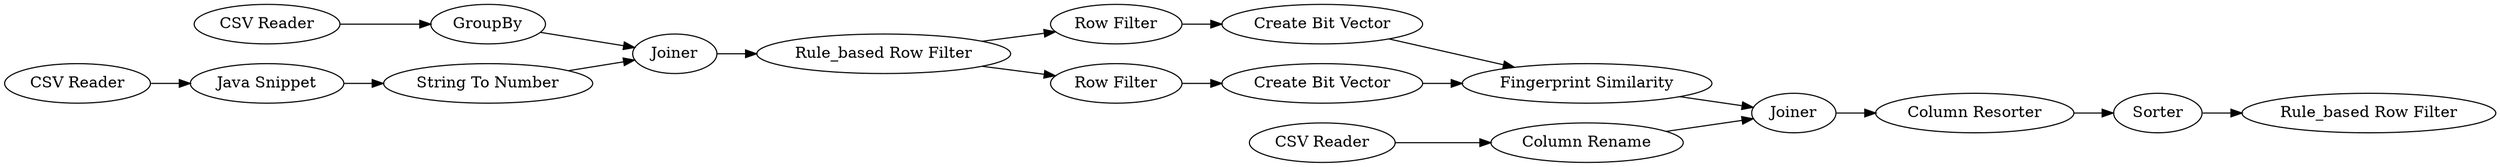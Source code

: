 digraph {
	69 [label="CSV Reader"]
	71 [label=Joiner]
	81 [label="Fingerprint Similarity"]
	82 [label="Create Bit Vector"]
	94 [label="Column Resorter"]
	96 [label="CSV Reader"]
	100 [label="Create Bit Vector"]
	101 [label="Row Filter"]
	103 [label="Java Snippet"]
	104 [label=GroupBy]
	106 [label=Joiner]
	108 [label=Sorter]
	109 [label="Rule_based Row Filter"]
	110 [label="Column Rename"]
	112 [label="Row Filter"]
	114 [label="Rule_based Row Filter"]
	116 [label="String To Number"]
	117 [label="CSV Reader"]
	69 -> 104
	71 -> 109
	81 -> 106
	82 -> 81
	94 -> 108
	96 -> 103
	100 -> 81
	101 -> 100
	103 -> 116
	104 -> 71
	106 -> 94
	108 -> 114
	109 -> 101
	109 -> 112
	110 -> 106
	112 -> 82
	116 -> 71
	117 -> 110
	rankdir=LR
}
